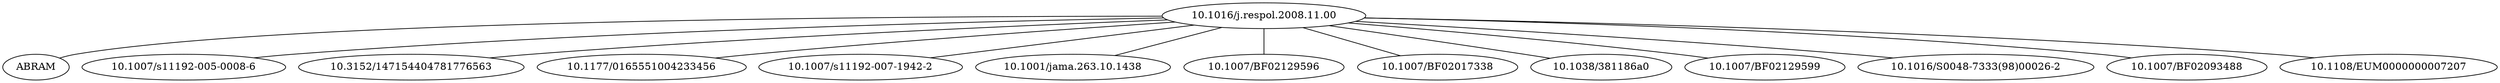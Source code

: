 strict graph mind_map155 {
	"10.1016/j.respol.2008.11.00" -- ABRAM
	"10.1016/j.respol.2008.11.00" -- "10.1007/s11192-005-0008-6"
	"10.1016/j.respol.2008.11.00" -- "10.3152/147154404781776563"
	"10.1016/j.respol.2008.11.00" -- "10.1177/0165551004233456"
	"10.1016/j.respol.2008.11.00" -- "10.1007/s11192-007-1942-2"
	"10.1016/j.respol.2008.11.00" -- "10.1001/jama.263.10.1438"
	"10.1016/j.respol.2008.11.00" -- "10.1007/BF02129596"
	"10.1016/j.respol.2008.11.00" -- "10.1007/BF02017338"
	"10.1016/j.respol.2008.11.00" -- "10.1038/381186a0"
	"10.1016/j.respol.2008.11.00" -- "10.1007/BF02129599"
	"10.1016/j.respol.2008.11.00" -- "10.1016/S0048-7333(98)00026-2"
	"10.1016/j.respol.2008.11.00" -- "10.1007/BF02093488"
	"10.1016/j.respol.2008.11.00" -- "10.1108/EUM0000000007207"
}
